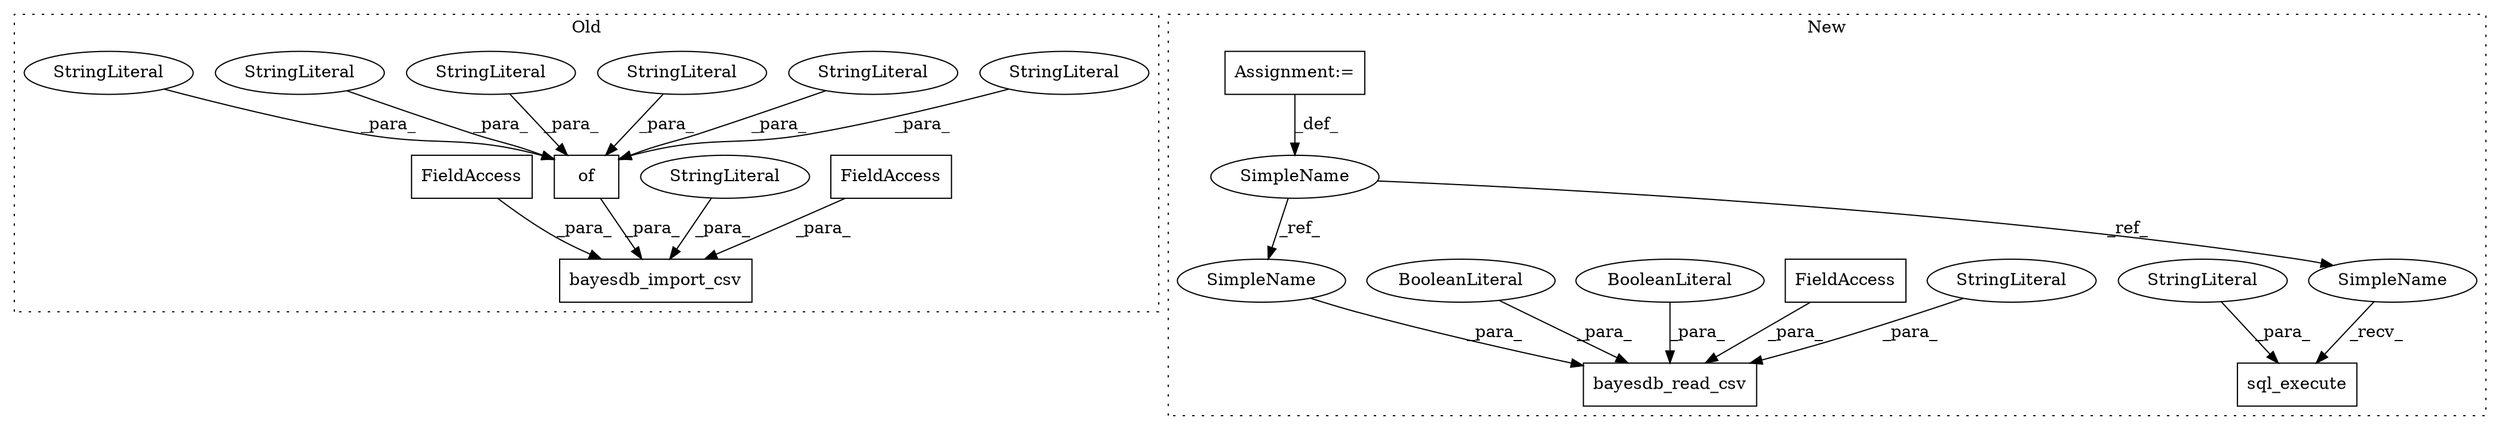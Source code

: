 digraph G {
subgraph cluster0 {
1 [label="bayesdb_import_csv" a="32" s="3772,3939" l="19,1" shape="box"];
3 [label="FieldAccess" a="22" s="3791" l="3" shape="box"];
4 [label="of" a="32" s="3813,3938" l="3,1" shape="box"];
5 [label="StringLiteral" a="45" s="3795" l="11" shape="ellipse"];
6 [label="StringLiteral" a="45" s="3866" l="8" shape="ellipse"];
7 [label="StringLiteral" a="45" s="3857" l="8" shape="ellipse"];
8 [label="StringLiteral" a="45" s="3843" l="13" shape="ellipse"];
9 [label="StringLiteral" a="45" s="3904" l="13" shape="ellipse"];
11 [label="StringLiteral" a="45" s="3875" l="8" shape="ellipse"];
12 [label="StringLiteral" a="45" s="3918" l="6" shape="ellipse"];
13 [label="FieldAccess" a="22" s="3807" l="1" shape="box"];
label = "Old";
style="dotted";
}
subgraph cluster1 {
2 [label="sql_execute" a="32" s="4731,4992" l="12,1" shape="box"];
10 [label="StringLiteral" a="45" s="4743" l="249" shape="ellipse"];
14 [label="SimpleName" a="42" s="4651" l="3" shape="ellipse"];
15 [label="bayesdb_read_csv" a="32" s="5011,5056" l="17,1" shape="box"];
16 [label="FieldAccess" a="22" s="5044" l="1" shape="box"];
17 [label="BooleanLiteral" a="9" s="5051" l="5" shape="ellipse"];
18 [label="BooleanLiteral" a="9" s="5046" l="4" shape="ellipse"];
19 [label="Assignment:=" a="7" s="4651" l="3" shape="box"];
20 [label="StringLiteral" a="45" s="5032" l="11" shape="ellipse"];
21 [label="SimpleName" a="42" s="4727" l="3" shape="ellipse"];
22 [label="SimpleName" a="42" s="5028" l="3" shape="ellipse"];
label = "New";
style="dotted";
}
3 -> 1 [label="_para_"];
4 -> 1 [label="_para_"];
5 -> 1 [label="_para_"];
6 -> 4 [label="_para_"];
7 -> 4 [label="_para_"];
8 -> 4 [label="_para_"];
9 -> 4 [label="_para_"];
10 -> 2 [label="_para_"];
11 -> 4 [label="_para_"];
12 -> 4 [label="_para_"];
13 -> 1 [label="_para_"];
14 -> 21 [label="_ref_"];
14 -> 22 [label="_ref_"];
16 -> 15 [label="_para_"];
17 -> 15 [label="_para_"];
18 -> 15 [label="_para_"];
19 -> 14 [label="_def_"];
20 -> 15 [label="_para_"];
21 -> 2 [label="_recv_"];
22 -> 15 [label="_para_"];
}